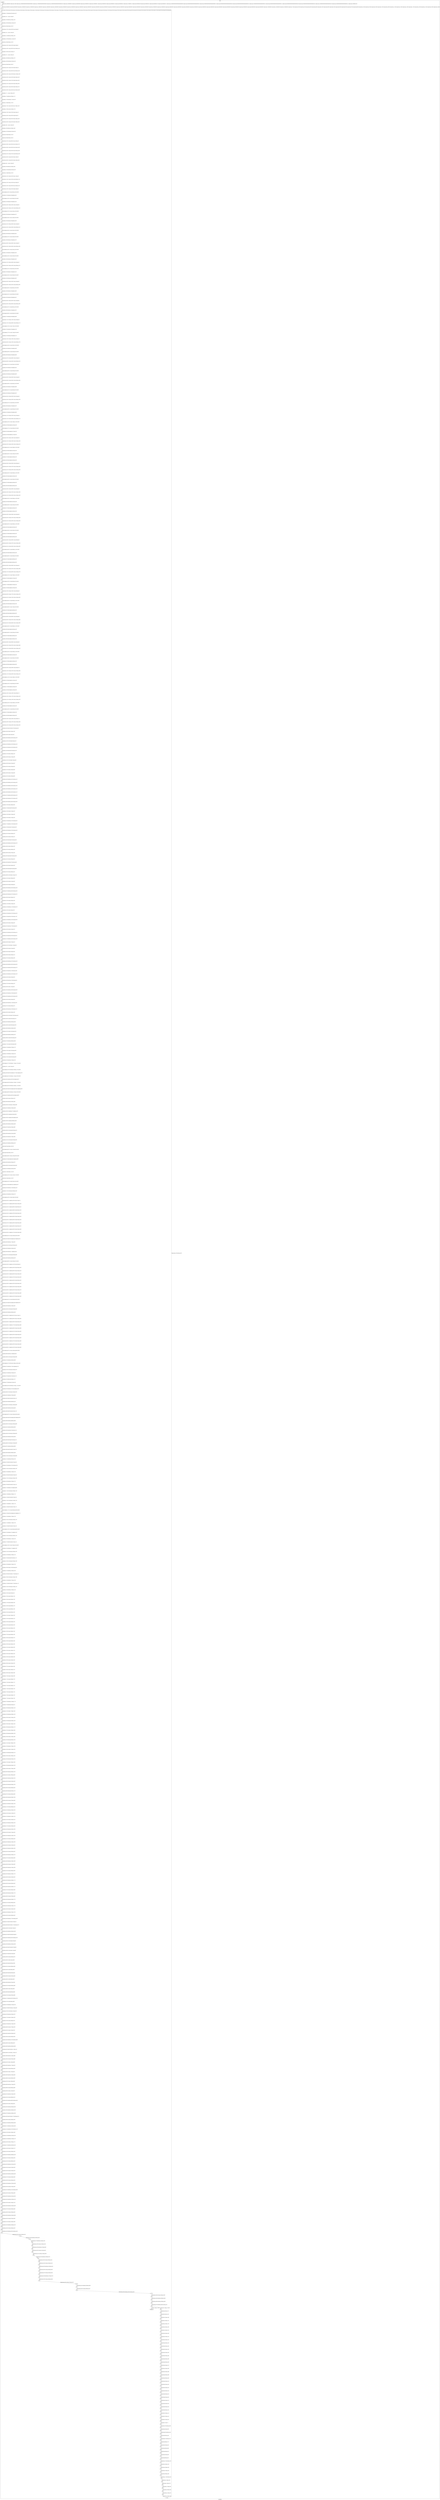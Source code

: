 digraph G {
label="Btor2XCFA";
subgraph cluster_0 {
label="main";
main_init[];
l1[];
l3[];
l4[];
l5[];
l6[];
l7[];
l8[];
l9[];
l10[];
l11[];
l12[];
l13[];
l14[];
l15[];
l16[];
l17[];
l18[];
l19[];
l20[];
l21[];
l22[];
l23[];
l24[];
l25[];
l26[];
l27[];
l28[];
l29[];
l30[];
l31[];
l32[];
l33[];
l34[];
l35[];
l36[];
l37[];
l38[];
l39[];
l40[];
l41[];
l42[];
l43[];
l44[];
l45[];
l46[];
l47[];
l48[];
l49[];
l50[];
l51[];
l52[];
l53[];
l54[];
l55[];
l56[];
l57[];
l58[];
l59[];
l60[];
l61[];
l62[];
l63[];
l64[];
l65[];
l66[];
l67[];
l68[];
l69[];
l70[];
l71[];
l72[];
l73[];
l74[];
l75[];
l76[];
l77[];
l78[];
l79[];
l80[];
l81[];
l82[];
l83[];
l84[];
l85[];
l86[];
l87[];
l88[];
l89[];
l90[];
l91[];
l92[];
l93[];
l94[];
l95[];
l96[];
l97[];
l98[];
l99[];
l100[];
l101[];
l102[];
l103[];
l104[];
l105[];
l106[];
l107[];
l108[];
l109[];
l110[];
l111[];
l112[];
l113[];
l114[];
l115[];
l116[];
l117[];
l118[];
l119[];
l120[];
l121[];
l122[];
l123[];
l124[];
l125[];
l126[];
l127[];
l128[];
l129[];
l130[];
l131[];
l132[];
l133[];
l134[];
l135[];
l136[];
l137[];
l138[];
l139[];
l140[];
l141[];
l142[];
l143[];
l144[];
l145[];
l146[];
l147[];
l148[];
l149[];
l150[];
l151[];
l152[];
l153[];
l154[];
l155[];
l156[];
l157[];
l158[];
l159[];
l160[];
l161[];
l162[];
l163[];
l164[];
l165[];
l166[];
l167[];
l168[];
l169[];
l170[];
l171[];
l172[];
l173[];
l174[];
l175[];
l176[];
l177[];
l178[];
l179[];
l180[];
l181[];
l182[];
l183[];
l184[];
l185[];
l186[];
l187[];
l188[];
l189[];
l190[];
l191[];
l192[];
l193[];
l194[];
l195[];
l196[];
l197[];
l198[];
l199[];
l200[];
l201[];
l202[];
l203[];
l204[];
l205[];
l206[];
l207[];
l208[];
l209[];
l210[];
l211[];
l212[];
l213[];
l214[];
l215[];
l216[];
l217[];
l218[];
l219[];
l220[];
l221[];
l222[];
l223[];
l224[];
l225[];
l226[];
l227[];
l228[];
l229[];
l230[];
l231[];
l232[];
l233[];
l234[];
l235[];
l236[];
l237[];
l238[];
l239[];
l240[];
l241[];
l242[];
l243[];
l244[];
l245[];
l246[];
l247[];
l248[];
l249[];
l250[];
l251[];
l252[];
l253[];
l254[];
l255[];
l256[];
l257[];
l258[];
l259[];
l260[];
l261[];
l262[];
l263[];
l264[];
l265[];
l266[];
l267[];
l268[];
l269[];
l270[];
l271[];
l272[];
l273[];
l274[];
l275[];
l276[];
l277[];
l278[];
l279[];
l280[];
l281[];
l282[];
l283[];
l284[];
l285[];
l286[];
l287[];
l288[];
l289[];
l290[];
l291[];
l292[];
l293[];
l294[];
l295[];
l296[];
l297[];
l298[];
l299[];
l300[];
l301[];
l302[];
l303[];
l304[];
l305[];
l306[];
l307[];
l308[];
l309[];
l310[];
l311[];
l312[];
l313[];
l314[];
l315[];
l316[];
l317[];
l318[];
l319[];
l320[];
l321[];
l322[];
l323[];
l324[];
l325[];
l326[];
l327[];
l328[];
l329[];
l330[];
l331[];
l332[];
l333[];
l334[];
l335[];
l336[];
l337[];
l338[];
l339[];
l340[];
l341[];
l342[];
l343[];
l344[];
l345[];
l346[];
l347[];
l348[];
l349[];
l350[];
l351[];
l352[];
l353[];
l354[];
l355[];
l356[];
l357[];
l358[];
l359[];
l360[];
l361[];
l362[];
l363[];
l364[];
l365[];
l366[];
l367[];
l368[];
l369[];
l370[];
l371[];
l372[];
l373[];
l374[];
l375[];
l376[];
l377[];
l378[];
l379[];
l380[];
l381[];
l382[];
l383[];
l384[];
l385[];
l386[];
l387[];
l388[];
l389[];
l390[];
l391[];
l392[];
l393[];
l394[];
l395[];
l396[];
l397[];
l398[];
l399[];
l400[];
l401[];
l402[];
l403[];
l404[];
l405[];
l406[];
l407[];
l408[];
l409[];
l410[];
l411[];
l412[];
l413[];
l414[];
l415[];
l416[];
l417[];
l418[];
l419[];
l420[];
l421[];
l422[];
l423[];
l424[];
l425[];
l426[];
l427[];
l428[];
l429[];
l430[];
l431[];
l432[];
l433[];
l434[];
l435[];
l436[];
l437[];
l438[];
l439[];
l440[];
l441[];
l442[];
l443[];
l444[];
l445[];
l446[];
l447[];
l448[];
l449[];
l450[];
l451[];
l452[];
l453[];
l454[];
l455[];
l456[];
l457[];
l458[];
l459[];
l460[];
l461[];
l462[];
l463[];
l464[];
l465[];
l466[];
l467[];
l468[];
l469[];
l470[];
l471[];
l472[];
l473[];
l474[];
l475[];
l476[];
l477[];
l478[];
l479[];
l480[];
l481[];
l482[];
l483[];
l484[];
l485[];
l486[];
l487[];
l488[];
l489[];
l490[];
l491[];
l492[];
l493[];
l494[];
l495[];
l496[];
l497[];
l498[];
l499[];
l500[];
l501[];
l502[];
l503[];
l504[];
l505[];
l506[];
l507[];
l508[];
l509[];
l510[];
l511[];
l512[];
l513[];
l514[];
l515[];
l516[];
l517[];
l518[];
l519[];
l520[];
l521[];
l522[];
l523[];
l524[];
l525[];
l526[];
l527[];
l528[];
l529[];
l530[];
l531[];
l532[];
l533[];
l534[];
l535[];
l536[];
l537[];
l538[];
l539[];
l540[];
l541[];
l542[];
l543[];
l544[];
l545[];
l546[];
l547[];
l548[];
l549[];
l550[];
l551[];
l552[];
l553[];
l554[];
l555[];
l556[];
l557[];
l558[];
l559[];
l560[];
l561[];
l562[];
l563[];
l564[];
l565[];
l566[];
l567[];
l568[];
l569[];
l570[];
l571[];
l572[];
l573[];
l574[];
l575[];
l576[];
l577[];
l578[];
l579[];
l580[];
l581[];
l582[];
l583[];
l584[];
l585[];
l586[];
l587[];
l588[];
l589[];
l590[];
l591[];
l592[];
l593[];
l594[];
l595[];
l596[];
l597[];
l598[];
l599[];
l600[];
l601[];
l602[];
l603[];
l604[];
l605[];
l606[];
l607[];
l608[];
l609[];
l610[];
l611[];
l612[];
l613[];
l614[];
l615[];
l616[];
l617[];
l618[];
l619[];
l620[];
l621[];
l622[];
l623[];
l624[];
l625[];
l626[];
l627[];
l628[];
l629[];
l630[];
l631[];
l632[];
l633[];
l634[];
l635[];
l636[];
l637[];
l638[];
l639[];
l640[];
l641[];
l642[];
l643[];
l644[];
l645[];
l646[];
l647[];
l648[];
l649[];
l650[];
l651[];
l652[];
l653[];
l654[];
l655[];
l656[];
l657[];
l658[];
l659[];
l660[];
l661[];
l662[];
l663[];
l664[];
l665[];
l666[];
l667[];
l668[];
l669[];
l670[];
l671[];
l672[];
l673[];
l674[];
l675[];
l676[];
l677[];
l678[];
l679[];
l680[];
l681[];
l682[];
l683[];
l684[];
l685[];
l686[];
l687[];
l688[];
l689[];
l690[];
l691[];
l692[];
l693[];
l694[];
l695[];
l696[];
l697[];
l698[];
l699[];
l700[];
l701[];
l702[];
l703[];
l704[];
l705[];
l706[];
l707[];
l708[];
l709[];
l710[];
l711[];
l712[];
l713[];
l714[];
l715[];
l716[];
l717[];
l718[];
l719[];
l720[];
l721[];
l722[];
l723[];
main_error[];
l724[];
l725[];
l726[];
l727[];
l728[];
l729[];
l730[];
l731[];
l732[];
l733[];
l734[];
l735[];
l736[];
l737[];
l738[];
l739[];
l740[];
l741[];
l742[];
l743[];
l744[];
l745[];
l746[];
l747[];
l748[];
l749[];
l750[];
l751[];
l752[];
l753[];
l754[];
l755[];
l756[];
l757[];
l758[];
l759[];
l760[];
l761[];
l762[];
l763[];
l764[];
l765[];
l766[];
l767[];
l768[];
l769[];
l770[];
l771[];
l772[];
l773[];
l774[];
l775[];
l776[];
l777[];
l778[];
l779[];
l780[];
l781[];
l782[];
l783[];
main_init -> l1 [label="[(assign const_5 #b00000000),(assign const_76 #b0),(assign const_130 #b00000000000000000000000000000001),(assign const_131 #b000000000000000000000000),(assign const_134 #b00000000000000000000000000001100),(assign const_154 #b00000001),(assign const_188 #b00000000),(assign const_234 #b00000010),(assign const_242 #b00000011),(assign const_250 #b00000100),(assign const_258 #b00000101),(assign const_266 #b00000110),(assign const_274 #b00000111),(assign const_282 #b00001000),(assign const_290 #b00001001),(assign const_298 #b00001010),(assign const_306 #b00001011),(assign const_314 #b00000000000000000000000000000000),(assign const_333 #b00000000000000000000000000000010),(assign const_343 #b00000000000000000000000000000011),(assign const_353 #b00000000000000000000000000000100),(assign const_363 #b00000000000000000000000000000101),(assign const_373 #b00000000000000000000000000000110),(assign const_383 #b00000000000000000000000000000111),(assign const_393 #b00000000000000000000000000001000),(assign const_403 #b00000000000000000000000000001001),(assign const_413 #b00000000000000000000000000001010),(assign const_423 #b00000000000000000000000000001011),(assign const_728 #b00001100)] "];
l3 -> l4 [label="[(havoc input_129),(havoc input_139),(havoc input_144),(havoc input_148),(havoc input_149),(havoc input_150),(havoc input_151),(havoc input_152),(havoc input_153),(havoc input_156),(havoc input_161),(havoc input_178),(havoc input_181),(havoc input_182),(havoc input_187),(havoc input_193),(havoc input_195),(havoc input_196),(havoc input_203),(havoc input_204),(havoc input_434),(havoc input_441),(havoc input_450),(havoc input_452),(havoc input_454),(havoc input_456),(havoc input_458),(havoc input_460),(havoc input_500),(havoc input_502),(havoc input_504),(havoc input_512),(havoc input_530),(havoc input_532),(havoc input_534)] "];
l4 -> l5 [label="[(assign binary_127 (bvand state_85 (bvnot state_125)))] "];
l5 -> l6 [label="[(assign binary_132 (++ const_131 state_6))] "];
l6 -> l7 [label="[(assign binary_133 (bvadd const_130 binary_132))] "];
l7 -> l8 [label="[(assign binary_135 (bvsrem binary_133 const_134))] "];
l8 -> l9 [label="[(assign slice_136 (extract binary_135 0 8))] "];
l9 -> l10 [label="[(assign ternary_137 (ite (= input_129 #b1) slice_136 state_6))] "];
l10 -> l11 [label="[(assign binary_140 (++ const_131 state_24))] "];
l11 -> l12 [label="[(assign binary_141 (bvadd const_130 binary_140))] "];
l12 -> l13 [label="[(assign binary_142 (bvsrem binary_141 const_134))] "];
l13 -> l14 [label="[(assign slice_143 (extract binary_142 0 8))] "];
l14 -> l15 [label="[(assign ternary_145 (ite (= input_144 #b1) state_20 state_8))] "];
l15 -> l16 [label="[(assign ternary_146 (ite (= input_139 #b1) slice_143 ternary_145))] "];
l16 -> l17 [label="[(assign binary_155 (bvxor const_154 state_12))] "];
l17 -> l18 [label="[(assign binary_157 (++ const_131 state_14))] "];
l18 -> l19 [label="[(assign binary_158 (bvadd const_130 binary_157))] "];
l19 -> l20 [label="[(assign binary_159 (bvsrem binary_158 const_134))] "];
l20 -> l21 [label="[(assign slice_160 (extract binary_159 0 8))] "];
l21 -> l22 [label="[(assign ternary_162 (ite (= input_161 #b1) state_16 state_10))] "];
l22 -> l23 [label="[(assign ternary_163 (ite (= input_156 #b1) slice_160 ternary_162))] "];
l23 -> l24 [label="[(assign ternary_164 (ite (= input_153 #b1) binary_155 ternary_163))] "];
l24 -> l25 [label="[(assign ternary_165 (ite (= input_152 #b1) state_24 ternary_164))] "];
l25 -> l26 [label="[(assign ternary_166 (ite (= input_151 #b1) state_26 ternary_165))] "];
l26 -> l27 [label="[(assign ternary_167 (ite (= input_150 #b1) state_18 ternary_166))] "];
l27 -> l28 [label="[(assign ternary_168 (ite (= input_149 #b1) state_20 ternary_167))] "];
l28 -> l29 [label="[(assign ternary_169 (ite (= input_148 #b1) slice_143 ternary_168))] "];
l29 -> l30 [label="[(assign binary_171 (++ const_131 binary_155))] "];
l30 -> l31 [label="[(assign binary_172 (bvadd const_130 binary_171))] "];
l31 -> l32 [label="[(assign binary_173 (bvsrem binary_172 const_134))] "];
l32 -> l33 [label="[(assign slice_174 (extract binary_173 0 8))] "];
l33 -> l34 [label="[(assign ternary_175 (ite (= input_153 #b1) slice_174 binary_155))] "];
l34 -> l35 [label="[(assign binary_176 (bvxor const_154 ternary_175))] "];
l35 -> l36 [label="[(assign ternary_179 (ite (= input_178 #b1) state_16 state_14))] "];
l36 -> l37 [label="[(assign ternary_183 (ite (= input_129 #b1) state_6 state_16))] "];
l37 -> l38 [label="[(assign ternary_184 (ite (= input_182 #b1) state_10 ternary_183))] "];
l38 -> l39 [label="[(assign ternary_185 (ite (= input_181 #b1) state_10 ternary_184))] "];
l39 -> l40 [label="[(assign binary_189 (++ const_131 state_18))] "];
l40 -> l41 [label="[(assign binary_190 (bvadd const_130 binary_189))] "];
l41 -> l42 [label="[(assign binary_191 (bvsrem binary_190 const_134))] "];
l42 -> l43 [label="[(assign slice_192 (extract binary_191 0 8))] "];
l43 -> l44 [label="[(assign slice_194 (extract binary_190 0 8))] "];
l44 -> l45 [label="[(assign ternary_197 (ite (= input_196 #b1) slice_143 state_18))] "];
l45 -> l46 [label="[(assign ternary_198 (ite (= input_195 #b1) slice_192 ternary_197))] "];
l46 -> l47 [label="[(assign ternary_199 (ite (= input_193 #b1) slice_194 ternary_198))] "];
l47 -> l48 [label="[(assign ternary_200 (ite (= input_150 #b1) slice_192 ternary_199))] "];
l48 -> l49 [label="[(assign ternary_201 (ite (= input_187 #b1) const_188 ternary_200))] "];
l49 -> l50 [label="[(assign ternary_205 (ite (= input_204 #b1) state_10 state_20))] "];
l50 -> l51 [label="[(assign ternary_206 (ite (= input_203 #b1) state_10 ternary_205))] "];
l51 -> l52 [label="[(assign binary_208 (++ const_131 state_22))] "];
l52 -> l53 [label="[(assign binary_209 (bvadd const_130 binary_208))] "];
l53 -> l54 [label="[(assign binary_210 (bvsrem binary_209 const_134))] "];
l54 -> l55 [label="[(assign slice_211 (extract binary_210 0 8))] "];
l55 -> l56 [label="[(assign ternary_212 (ite (= input_144 #b1) slice_211 state_22))] "];
l56 -> l57 [label="[(assign ternary_213 (ite (= input_152 #b1) const_188 ternary_212))] "];
l57 -> l58 [label="[(assign ternary_215 (ite (= input_144 #b1) slice_143 state_24))] "];
l58 -> l59 [label="[(assign ternary_216 (ite (= input_139 #b1) slice_143 ternary_215))] "];
l59 -> l60 [label="[(assign ternary_218 (ite (= input_152 #b1) state_24 state_26))] "];
l60 -> l61 [label="[(assign comparison_220 (ite (= const_188 slice_143) #b1 #b0))] "];
l61 -> l62 [label="[(assign binary_221 (bvand input_139 comparison_220))] "];
l62 -> l63 [label="[(assign comparison_222 (ite (= const_188 state_20) #b1 #b0))] "];
l63 -> l64 [label="[(assign binary_223 (bvand input_196 comparison_222))] "];
l64 -> l65 [label="[(assign ternary_224 (ite (= binary_223 #b1) const_154 state_28))] "];
l65 -> l66 [label="[(assign ternary_225 (ite (= binary_221 #b1) const_188 ternary_224))] "];
l66 -> l67 [label="[(assign comparison_227 (ite (= const_154 slice_143) #b1 #b0))] "];
l67 -> l68 [label="[(assign binary_228 (bvand input_139 comparison_227))] "];
l68 -> l69 [label="[(assign comparison_229 (ite (= const_154 state_20) #b1 #b0))] "];
l69 -> l70 [label="[(assign binary_230 (bvand input_196 comparison_229))] "];
l70 -> l71 [label="[(assign ternary_231 (ite (= binary_230 #b1) const_154 state_30))] "];
l71 -> l72 [label="[(assign ternary_232 (ite (= binary_228 #b1) const_188 ternary_231))] "];
l72 -> l73 [label="[(assign comparison_235 (ite (= const_234 slice_143) #b1 #b0))] "];
l73 -> l74 [label="[(assign binary_236 (bvand input_139 comparison_235))] "];
l74 -> l75 [label="[(assign comparison_237 (ite (= const_234 state_20) #b1 #b0))] "];
l75 -> l76 [label="[(assign binary_238 (bvand input_196 comparison_237))] "];
l76 -> l77 [label="[(assign ternary_239 (ite (= binary_238 #b1) const_154 state_32))] "];
l77 -> l78 [label="[(assign ternary_240 (ite (= binary_236 #b1) const_188 ternary_239))] "];
l78 -> l79 [label="[(assign comparison_243 (ite (= const_242 slice_143) #b1 #b0))] "];
l79 -> l80 [label="[(assign binary_244 (bvand input_139 comparison_243))] "];
l80 -> l81 [label="[(assign comparison_245 (ite (= const_242 state_20) #b1 #b0))] "];
l81 -> l82 [label="[(assign binary_246 (bvand input_196 comparison_245))] "];
l82 -> l83 [label="[(assign ternary_247 (ite (= binary_246 #b1) const_154 state_34))] "];
l83 -> l84 [label="[(assign ternary_248 (ite (= binary_244 #b1) const_188 ternary_247))] "];
l84 -> l85 [label="[(assign comparison_251 (ite (= const_250 slice_143) #b1 #b0))] "];
l85 -> l86 [label="[(assign binary_252 (bvand input_139 comparison_251))] "];
l86 -> l87 [label="[(assign comparison_253 (ite (= const_250 state_20) #b1 #b0))] "];
l87 -> l88 [label="[(assign binary_254 (bvand input_196 comparison_253))] "];
l88 -> l89 [label="[(assign ternary_255 (ite (= binary_254 #b1) const_154 state_36))] "];
l89 -> l90 [label="[(assign ternary_256 (ite (= binary_252 #b1) const_188 ternary_255))] "];
l90 -> l91 [label="[(assign comparison_259 (ite (= const_258 slice_143) #b1 #b0))] "];
l91 -> l92 [label="[(assign binary_260 (bvand input_139 comparison_259))] "];
l92 -> l93 [label="[(assign comparison_261 (ite (= const_258 state_20) #b1 #b0))] "];
l93 -> l94 [label="[(assign binary_262 (bvand input_196 comparison_261))] "];
l94 -> l95 [label="[(assign ternary_263 (ite (= binary_262 #b1) const_154 state_38))] "];
l95 -> l96 [label="[(assign ternary_264 (ite (= binary_260 #b1) const_188 ternary_263))] "];
l96 -> l97 [label="[(assign comparison_267 (ite (= const_266 slice_143) #b1 #b0))] "];
l97 -> l98 [label="[(assign binary_268 (bvand input_139 comparison_267))] "];
l98 -> l99 [label="[(assign comparison_269 (ite (= const_266 state_20) #b1 #b0))] "];
l99 -> l100 [label="[(assign binary_270 (bvand input_196 comparison_269))] "];
l100 -> l101 [label="[(assign ternary_271 (ite (= binary_270 #b1) const_154 state_40))] "];
l101 -> l102 [label="[(assign ternary_272 (ite (= binary_268 #b1) const_188 ternary_271))] "];
l102 -> l103 [label="[(assign comparison_275 (ite (= const_274 slice_143) #b1 #b0))] "];
l103 -> l104 [label="[(assign binary_276 (bvand input_139 comparison_275))] "];
l104 -> l105 [label="[(assign comparison_277 (ite (= const_274 state_20) #b1 #b0))] "];
l105 -> l106 [label="[(assign binary_278 (bvand input_196 comparison_277))] "];
l106 -> l107 [label="[(assign ternary_279 (ite (= binary_278 #b1) const_154 state_42))] "];
l107 -> l108 [label="[(assign ternary_280 (ite (= binary_276 #b1) const_188 ternary_279))] "];
l108 -> l109 [label="[(assign comparison_283 (ite (= const_282 slice_143) #b1 #b0))] "];
l109 -> l110 [label="[(assign binary_284 (bvand input_139 comparison_283))] "];
l110 -> l111 [label="[(assign comparison_285 (ite (= const_282 state_20) #b1 #b0))] "];
l111 -> l112 [label="[(assign binary_286 (bvand input_196 comparison_285))] "];
l112 -> l113 [label="[(assign ternary_287 (ite (= binary_286 #b1) const_154 state_44))] "];
l113 -> l114 [label="[(assign ternary_288 (ite (= binary_284 #b1) const_188 ternary_287))] "];
l114 -> l115 [label="[(assign comparison_291 (ite (= const_290 slice_143) #b1 #b0))] "];
l115 -> l116 [label="[(assign binary_292 (bvand input_139 comparison_291))] "];
l116 -> l117 [label="[(assign comparison_293 (ite (= const_290 state_20) #b1 #b0))] "];
l117 -> l118 [label="[(assign binary_294 (bvand input_196 comparison_293))] "];
l118 -> l119 [label="[(assign ternary_295 (ite (= binary_294 #b1) const_154 state_46))] "];
l119 -> l120 [label="[(assign ternary_296 (ite (= binary_292 #b1) const_188 ternary_295))] "];
l120 -> l121 [label="[(assign comparison_299 (ite (= const_298 slice_143) #b1 #b0))] "];
l121 -> l122 [label="[(assign binary_300 (bvand input_139 comparison_299))] "];
l122 -> l123 [label="[(assign comparison_301 (ite (= const_298 state_20) #b1 #b0))] "];
l123 -> l124 [label="[(assign binary_302 (bvand input_196 comparison_301))] "];
l124 -> l125 [label="[(assign ternary_303 (ite (= binary_302 #b1) const_154 state_48))] "];
l125 -> l126 [label="[(assign ternary_304 (ite (= binary_300 #b1) const_188 ternary_303))] "];
l126 -> l127 [label="[(assign comparison_307 (ite (= const_306 slice_143) #b1 #b0))] "];
l127 -> l128 [label="[(assign binary_308 (bvand input_139 comparison_307))] "];
l128 -> l129 [label="[(assign comparison_309 (ite (= const_306 state_20) #b1 #b0))] "];
l129 -> l130 [label="[(assign binary_310 (bvand input_196 comparison_309))] "];
l130 -> l131 [label="[(assign ternary_311 (ite (= binary_310 #b1) const_154 state_50))] "];
l131 -> l132 [label="[(assign ternary_312 (ite (= binary_308 #b1) const_188 ternary_311))] "];
l132 -> l133 [label="[(assign comparison_315 (ite (= const_314 binary_142) #b1 #b0))] "];
l133 -> l134 [label="[(assign binary_316 (bvand comparison_315 input_148))] "];
l134 -> l135 [label="[(assign comparison_317 (ite (= const_188 state_18) #b1 #b0))] "];
l135 -> l136 [label="[(assign binary_318 (bvand comparison_317 input_150))] "];
l136 -> l137 [label="[(assign binary_319 (bvand comparison_317 input_193))] "];
l137 -> l138 [label="[(assign ternary_320 (ite (= binary_319 #b1) const_188 state_52))] "];
l138 -> l139 [label="[(assign ternary_321 (ite (= binary_318 #b1) const_154 ternary_320))] "];
l139 -> l140 [label="[(assign ternary_322 (ite (= binary_316 #b1) const_154 ternary_321))] "];
l140 -> l141 [label="[(assign comparison_324 (ite (= const_130 binary_142) #b1 #b0))] "];
l141 -> l142 [label="[(assign binary_325 (bvand comparison_324 input_148))] "];
l142 -> l143 [label="[(assign comparison_326 (ite (= const_154 state_18) #b1 #b0))] "];
l143 -> l144 [label="[(assign binary_327 (bvand comparison_326 input_150))] "];
l144 -> l145 [label="[(assign binary_328 (bvand comparison_326 input_193))] "];
l145 -> l146 [label="[(assign ternary_329 (ite (= binary_328 #b1) const_188 state_54))] "];
l146 -> l147 [label="[(assign ternary_330 (ite (= binary_327 #b1) const_154 ternary_329))] "];
l147 -> l148 [label="[(assign ternary_331 (ite (= binary_325 #b1) const_154 ternary_330))] "];
l148 -> l149 [label="[(assign comparison_334 (ite (= const_333 binary_142) #b1 #b0))] "];
l149 -> l150 [label="[(assign binary_335 (bvand comparison_334 input_148))] "];
l150 -> l151 [label="[(assign comparison_336 (ite (= const_234 state_18) #b1 #b0))] "];
l151 -> l152 [label="[(assign binary_337 (bvand comparison_336 input_150))] "];
l152 -> l153 [label="[(assign binary_338 (bvand comparison_336 input_193))] "];
l153 -> l154 [label="[(assign ternary_339 (ite (= binary_338 #b1) const_188 state_56))] "];
l154 -> l155 [label="[(assign ternary_340 (ite (= binary_337 #b1) const_154 ternary_339))] "];
l155 -> l156 [label="[(assign ternary_341 (ite (= binary_335 #b1) const_154 ternary_340))] "];
l156 -> l157 [label="[(assign comparison_344 (ite (= const_343 binary_142) #b1 #b0))] "];
l157 -> l158 [label="[(assign binary_345 (bvand comparison_344 input_148))] "];
l158 -> l159 [label="[(assign comparison_346 (ite (= const_242 state_18) #b1 #b0))] "];
l159 -> l160 [label="[(assign binary_347 (bvand comparison_346 input_150))] "];
l160 -> l161 [label="[(assign binary_348 (bvand comparison_346 input_193))] "];
l161 -> l162 [label="[(assign ternary_349 (ite (= binary_348 #b1) const_188 state_58))] "];
l162 -> l163 [label="[(assign ternary_350 (ite (= binary_347 #b1) const_154 ternary_349))] "];
l163 -> l164 [label="[(assign ternary_351 (ite (= binary_345 #b1) const_154 ternary_350))] "];
l164 -> l165 [label="[(assign comparison_354 (ite (= const_353 binary_142) #b1 #b0))] "];
l165 -> l166 [label="[(assign binary_355 (bvand comparison_354 input_148))] "];
l166 -> l167 [label="[(assign comparison_356 (ite (= const_250 state_18) #b1 #b0))] "];
l167 -> l168 [label="[(assign binary_357 (bvand comparison_356 input_150))] "];
l168 -> l169 [label="[(assign binary_358 (bvand comparison_356 input_193))] "];
l169 -> l170 [label="[(assign ternary_359 (ite (= binary_358 #b1) const_188 state_60))] "];
l170 -> l171 [label="[(assign ternary_360 (ite (= binary_357 #b1) const_154 ternary_359))] "];
l171 -> l172 [label="[(assign ternary_361 (ite (= binary_355 #b1) const_154 ternary_360))] "];
l172 -> l173 [label="[(assign comparison_364 (ite (= const_363 binary_142) #b1 #b0))] "];
l173 -> l174 [label="[(assign binary_365 (bvand comparison_364 input_148))] "];
l174 -> l175 [label="[(assign comparison_366 (ite (= const_258 state_18) #b1 #b0))] "];
l175 -> l176 [label="[(assign binary_367 (bvand comparison_366 input_150))] "];
l176 -> l177 [label="[(assign binary_368 (bvand comparison_366 input_193))] "];
l177 -> l178 [label="[(assign ternary_369 (ite (= binary_368 #b1) const_188 state_62))] "];
l178 -> l179 [label="[(assign ternary_370 (ite (= binary_367 #b1) const_154 ternary_369))] "];
l179 -> l180 [label="[(assign ternary_371 (ite (= binary_365 #b1) const_154 ternary_370))] "];
l180 -> l181 [label="[(assign comparison_374 (ite (= const_373 binary_142) #b1 #b0))] "];
l181 -> l182 [label="[(assign binary_375 (bvand comparison_374 input_148))] "];
l182 -> l183 [label="[(assign comparison_376 (ite (= const_266 state_18) #b1 #b0))] "];
l183 -> l184 [label="[(assign binary_377 (bvand comparison_376 input_150))] "];
l184 -> l185 [label="[(assign binary_378 (bvand comparison_376 input_193))] "];
l185 -> l186 [label="[(assign ternary_379 (ite (= binary_378 #b1) const_188 state_64))] "];
l186 -> l187 [label="[(assign ternary_380 (ite (= binary_377 #b1) const_154 ternary_379))] "];
l187 -> l188 [label="[(assign ternary_381 (ite (= binary_375 #b1) const_154 ternary_380))] "];
l188 -> l189 [label="[(assign comparison_384 (ite (= const_383 binary_142) #b1 #b0))] "];
l189 -> l190 [label="[(assign binary_385 (bvand comparison_384 input_148))] "];
l190 -> l191 [label="[(assign comparison_386 (ite (= const_274 state_18) #b1 #b0))] "];
l191 -> l192 [label="[(assign binary_387 (bvand comparison_386 input_150))] "];
l192 -> l193 [label="[(assign binary_388 (bvand comparison_386 input_193))] "];
l193 -> l194 [label="[(assign ternary_389 (ite (= binary_388 #b1) const_188 state_66))] "];
l194 -> l195 [label="[(assign ternary_390 (ite (= binary_387 #b1) const_154 ternary_389))] "];
l195 -> l196 [label="[(assign ternary_391 (ite (= binary_385 #b1) const_154 ternary_390))] "];
l196 -> l197 [label="[(assign comparison_394 (ite (= const_393 binary_142) #b1 #b0))] "];
l197 -> l198 [label="[(assign binary_395 (bvand comparison_394 input_148))] "];
l198 -> l199 [label="[(assign comparison_396 (ite (= const_282 state_18) #b1 #b0))] "];
l199 -> l200 [label="[(assign binary_397 (bvand comparison_396 input_150))] "];
l200 -> l201 [label="[(assign binary_398 (bvand comparison_396 input_193))] "];
l201 -> l202 [label="[(assign ternary_399 (ite (= binary_398 #b1) const_188 state_68))] "];
l202 -> l203 [label="[(assign ternary_400 (ite (= binary_397 #b1) const_154 ternary_399))] "];
l203 -> l204 [label="[(assign ternary_401 (ite (= binary_395 #b1) const_154 ternary_400))] "];
l204 -> l205 [label="[(assign comparison_404 (ite (= const_403 binary_142) #b1 #b0))] "];
l205 -> l206 [label="[(assign binary_405 (bvand comparison_404 input_148))] "];
l206 -> l207 [label="[(assign comparison_406 (ite (= const_290 state_18) #b1 #b0))] "];
l207 -> l208 [label="[(assign binary_407 (bvand comparison_406 input_150))] "];
l208 -> l209 [label="[(assign binary_408 (bvand comparison_406 input_193))] "];
l209 -> l210 [label="[(assign ternary_409 (ite (= binary_408 #b1) const_188 state_70))] "];
l210 -> l211 [label="[(assign ternary_410 (ite (= binary_407 #b1) const_154 ternary_409))] "];
l211 -> l212 [label="[(assign ternary_411 (ite (= binary_405 #b1) const_154 ternary_410))] "];
l212 -> l213 [label="[(assign comparison_414 (ite (= const_413 binary_142) #b1 #b0))] "];
l213 -> l214 [label="[(assign binary_415 (bvand comparison_414 input_148))] "];
l214 -> l215 [label="[(assign comparison_416 (ite (= const_298 state_18) #b1 #b0))] "];
l215 -> l216 [label="[(assign binary_417 (bvand comparison_416 input_150))] "];
l216 -> l217 [label="[(assign binary_418 (bvand comparison_416 input_193))] "];
l217 -> l218 [label="[(assign ternary_419 (ite (= binary_418 #b1) const_188 state_72))] "];
l218 -> l219 [label="[(assign ternary_420 (ite (= binary_417 #b1) const_154 ternary_419))] "];
l219 -> l220 [label="[(assign ternary_421 (ite (= binary_415 #b1) const_154 ternary_420))] "];
l220 -> l221 [label="[(assign comparison_424 (ite (= const_423 binary_142) #b1 #b0))] "];
l221 -> l222 [label="[(assign binary_425 (bvand comparison_424 input_148))] "];
l222 -> l223 [label="[(assign comparison_426 (ite (= const_306 state_18) #b1 #b0))] "];
l223 -> l224 [label="[(assign binary_427 (bvand comparison_426 input_150))] "];
l224 -> l225 [label="[(assign binary_428 (bvand comparison_426 input_193))] "];
l225 -> l226 [label="[(assign ternary_429 (ite (= binary_428 #b1) const_188 state_74))] "];
l226 -> l227 [label="[(assign ternary_430 (ite (= binary_427 #b1) const_154 ternary_429))] "];
l227 -> l228 [label="[(assign ternary_431 (ite (= binary_425 #b1) const_154 ternary_430))] "];
l228 -> l229 [label="[(assign binary_435 (bvand (bvnot state_79) (bvnot input_434)))] "];
l229 -> l230 [label="[(assign binary_436 (bvor binary_435 input_129))] "];
l230 -> l231 [label="[(assign binary_438 (bvor state_81 input_434))] "];
l231 -> l232 [label="[(assign binary_439 (bvand binary_438 (bvnot input_129)))] "];
l232 -> l233 [label="[(assign binary_442 (bvor (bvnot state_83) input_441))] "];
l233 -> l234 [label="[(assign binary_443 (bvand binary_442 (bvnot input_144)))] "];
l234 -> l235 [label="[(assign binary_444 (bvand binary_443 (bvnot input_139)))] "];
l235 -> l236 [label="[(assign binary_446 (bvand state_85 (bvnot input_441)))] "];
l236 -> l237 [label="[(assign binary_447 (bvor binary_446 input_144))] "];
l237 -> l238 [label="[(assign binary_448 (bvor binary_447 input_139))] "];
l238 -> l239 [label="[(assign binary_451 (bvor (bvnot state_87) input_450))] "];
l239 -> l240 [label="[(assign binary_453 (bvor binary_451 input_452))] "];
l240 -> l241 [label="[(assign binary_455 (bvor binary_453 input_454))] "];
l241 -> l242 [label="[(assign binary_457 (bvor binary_455 input_456))] "];
l242 -> l243 [label="[(assign binary_459 (bvor binary_457 input_458))] "];
l243 -> l244 [label="[(assign binary_461 (bvor binary_459 input_460))] "];
l244 -> l245 [label="[(assign binary_462 (bvand binary_461 (bvnot input_161)))] "];
l245 -> l246 [label="[(assign binary_463 (bvand binary_462 (bvnot input_156)))] "];
l246 -> l247 [label="[(assign binary_464 (bvand binary_463 (bvnot input_153)))] "];
l247 -> l248 [label="[(assign binary_465 (bvand binary_464 (bvnot input_152)))] "];
l248 -> l249 [label="[(assign binary_466 (bvand binary_465 (bvnot input_151)))] "];
l249 -> l250 [label="[(assign binary_467 (bvand binary_466 (bvnot input_150)))] "];
l250 -> l251 [label="[(assign binary_468 (bvand binary_467 (bvnot input_149)))] "];
l251 -> l252 [label="[(assign binary_469 (bvand binary_468 (bvnot input_148)))] "];
l252 -> l253 [label="[(assign binary_470 (bvor binary_469 input_203))] "];
l253 -> l254 [label="[(assign binary_472 (bvand state_89 (bvnot input_450)))] "];
l254 -> l255 [label="[(assign binary_473 (bvor binary_472 input_161))] "];
l255 -> l256 [label="[(assign binary_474 (bvor binary_473 input_156))] "];
l256 -> l257 [label="[(assign binary_475 (bvor binary_474 input_153))] "];
l257 -> l258 [label="[(assign binary_476 (bvand binary_475 (bvnot input_204)))] "];
l258 -> l259 [label="[(assign binary_477 (bvand binary_476 (bvnot input_203)))] "];
l259 -> l260 [label="[(assign binary_479 (bvand state_91 (bvnot input_452)))] "];
l260 -> l261 [label="[(assign binary_480 (bvand binary_479 (bvnot input_182)))] "];
l261 -> l262 [label="[(assign binary_481 (bvor binary_480 input_152))] "];
l262 -> l263 [label="[(assign binary_482 (bvor binary_481 input_151))] "];
l263 -> l264 [label="[(assign binary_484 (bvand state_93 (bvnot input_454)))] "];
l264 -> l265 [label="[(assign binary_485 (bvand binary_484 (bvnot input_181)))] "];
l265 -> l266 [label="[(assign binary_486 (bvor binary_485 input_150))] "];
l266 -> l267 [label="[(assign binary_487 (bvor binary_486 input_149))] "];
l267 -> l268 [label="[(assign binary_488 (bvor binary_487 input_148))] "];
l268 -> l269 [label="[(assign binary_490 (bvand state_95 (bvnot input_456)))] "];
l269 -> l270 [label="[(assign binary_491 (bvor binary_490 input_204))] "];
l270 -> l271 [label="[(assign binary_493 (bvand state_97 (bvnot input_458)))] "];
l271 -> l272 [label="[(assign binary_494 (bvor binary_493 input_182))] "];
l272 -> l273 [label="[(assign binary_496 (bvand state_99 (bvnot input_460)))] "];
l273 -> l274 [label="[(assign binary_497 (bvor binary_496 input_181))] "];
l274 -> l275 [label="[(assign binary_499 (bvor (bvnot state_101) input_178))] "];
l275 -> l276 [label="[(assign binary_501 (bvor binary_499 input_500))] "];
l276 -> l277 [label="[(assign binary_503 (bvor binary_501 input_502))] "];
l277 -> l278 [label="[(assign binary_505 (bvor binary_503 input_504))] "];
l278 -> l279 [label="[(assign binary_506 (bvand binary_505 (bvnot input_129)))] "];
l279 -> l280 [label="[(assign binary_507 (bvand binary_506 (bvnot input_182)))] "];
l280 -> l281 [label="[(assign binary_508 (bvand binary_507 (bvnot input_181)))] "];
l281 -> l282 [label="[(assign binary_509 (bvor binary_508 input_161))] "];
l282 -> l283 [label="[(assign binary_510 (bvor binary_509 input_156))] "];
l283 -> l284 [label="[(assign binary_511 (bvor binary_510 input_153))] "];
l284 -> l285 [label="[(assign binary_513 (bvand binary_511 (bvnot input_512)))] "];
l285 -> l286 [label="[(assign binary_515 (bvor state_103 input_129))] "];
l286 -> l287 [label="[(assign binary_516 (bvand binary_515 (bvnot input_153)))] "];
l287 -> l288 [label="[(assign binary_518 (bvand state_105 (bvnot input_178)))] "];
l288 -> l289 [label="[(assign binary_519 (bvand binary_518 (bvnot input_500)))] "];
l289 -> l290 [label="[(assign binary_520 (bvor binary_519 input_182))] "];
l290 -> l291 [label="[(assign binary_522 (bvand state_107 (bvnot input_502)))] "];
l291 -> l292 [label="[(assign binary_523 (bvor binary_522 input_181))] "];
l292 -> l293 [label="[(assign binary_524 (bvand binary_523 (bvnot input_161)))] "];
l293 -> l294 [label="[(assign binary_526 (bvand state_109 (bvnot input_504)))] "];
l294 -> l295 [label="[(assign binary_527 (bvand binary_526 (bvnot input_156)))] "];
l295 -> l296 [label="[(assign binary_528 (bvor binary_527 input_512))] "];
l296 -> l297 [label="[(assign binary_531 (bvor (bvnot state_111) input_530))] "];
l297 -> l298 [label="[(assign binary_533 (bvor binary_531 input_532))] "];
l298 -> l299 [label="[(assign binary_535 (bvor binary_533 input_534))] "];
l299 -> l300 [label="[(assign binary_536 (bvor binary_535 input_151))] "];
l300 -> l301 [label="[(assign binary_537 (bvor binary_536 input_149))] "];
l301 -> l302 [label="[(assign binary_538 (bvand binary_537 (bvnot input_204)))] "];
l302 -> l303 [label="[(assign binary_539 (bvand binary_538 (bvnot input_203)))] "];
l303 -> l304 [label="[(assign binary_540 (bvand binary_539 (bvnot input_187)))] "];
l304 -> l305 [label="[(assign binary_542 (bvand state_113 (bvnot input_196)))] "];
l305 -> l306 [label="[(assign binary_543 (bvand binary_542 (bvnot input_144)))] "];
l306 -> l307 [label="[(assign binary_544 (bvor binary_543 input_204))] "];
l307 -> l308 [label="[(assign binary_546 (bvand state_115 (bvnot input_532)))] "];
l308 -> l309 [label="[(assign binary_547 (bvor binary_546 input_144))] "];
l309 -> l310 [label="[(assign binary_549 (bvor state_117 input_196))] "];
l310 -> l311 [label="[(assign binary_550 (bvand binary_549 (bvnot input_530)))] "];
l311 -> l312 [label="[(assign binary_552 (bvand state_119 (bvnot input_534)))] "];
l312 -> l313 [label="[(assign binary_553 (bvand binary_552 (bvnot input_149)))] "];
l313 -> l314 [label="[(assign binary_554 (bvor binary_553 input_203))] "];
l314 -> l315 [label="[(assign binary_556 (bvand state_121 (bvnot input_148)))] "];
l315 -> l316 [label="[(assign binary_557 (bvor binary_556 input_187))] "];
l316 -> l317 [label="[(assign binary_559 (bvand state_123 (bvnot input_151)))] "];
l317 -> l318 [label="[(assign binary_560 (bvor binary_559 input_148))] "];
l318 -> l319 [label="[(assign binary_562 (bvor (bvnot state_79) (bvnot input_434)))] "];
l319 -> l320 [label="[(assign binary_563 (bvor state_85 (bvnot input_441)))] "];
l320 -> l321 [label="[(assign binary_564 (bvand binary_562 binary_563))] "];
l321 -> l322 [label="[(assign binary_565 (bvor state_89 (bvnot input_450)))] "];
l322 -> l323 [label="[(assign binary_566 (bvand binary_564 binary_565))] "];
l323 -> l324 [label="[(assign binary_567 (bvor state_91 (bvnot input_452)))] "];
l324 -> l325 [label="[(assign binary_568 (bvand binary_566 binary_567))] "];
l325 -> l326 [label="[(assign binary_569 (bvor state_93 (bvnot input_454)))] "];
l326 -> l327 [label="[(assign binary_570 (bvand binary_568 binary_569))] "];
l327 -> l328 [label="[(assign binary_571 (bvor state_95 (bvnot input_456)))] "];
l328 -> l329 [label="[(assign binary_572 (bvand binary_570 binary_571))] "];
l329 -> l330 [label="[(assign binary_573 (bvor state_97 (bvnot input_458)))] "];
l330 -> l331 [label="[(assign binary_574 (bvand binary_572 binary_573))] "];
l331 -> l332 [label="[(assign binary_575 (bvor state_99 (bvnot input_460)))] "];
l332 -> l333 [label="[(assign binary_576 (bvand binary_574 binary_575))] "];
l333 -> l334 [label="[(assign comparison_577 (ite (bvule binary_171 binary_157) #b1 #b0))] "];
l334 -> l335 [label="[(assign binary_578 (++ const_131 state_16))] "];
l335 -> l336 [label="[(assign comparison_579 (ite (bvule binary_578 binary_157) #b1 #b0))] "];
l336 -> l337 [label="[(assign binary_580 (bvand (bvnot comparison_577) (bvnot comparison_579)))] "];
l337 -> l338 [label="[(assign comparison_581 (ite (bvule binary_171 binary_578) #b1 #b0))] "];
l338 -> l339 [label="[(assign binary_582 (bvand binary_580 (bvnot comparison_581)))] "];
l339 -> l340 [label="[(assign comparison_583 (ite (bvule binary_157 binary_171) #b1 #b0))] "];
l340 -> l341 [label="[(assign comparison_584 (ite (bvule binary_578 binary_171) #b1 #b0))] "];
l341 -> l342 [label="[(assign binary_585 (bvand (bvnot comparison_583) (bvnot comparison_584)))] "];
l342 -> l343 [label="[(assign comparison_586 (ite (bvule binary_157 binary_578) #b1 #b0))] "];
l343 -> l344 [label="[(assign binary_587 (bvand binary_585 (bvnot comparison_586)))] "];
l344 -> l345 [label="[(assign binary_588 (bvor binary_582 binary_587))] "];
l345 -> l346 [label="[(assign binary_589 (bvand state_105 binary_588))] "];
l346 -> l347 [label="[(assign binary_590 (bvor (bvnot input_178) binary_589))] "];
l347 -> l348 [label="[(assign binary_591 (bvand binary_576 binary_590))] "];
l348 -> l349 [label="[(assign binary_592 (bvor comparison_577 comparison_579))] "];
l349 -> l350 [label="[(assign binary_593 (bvor comparison_581 binary_592))] "];
l350 -> l351 [label="[(assign binary_594 (bvor comparison_583 comparison_584))] "];
l351 -> l352 [label="[(assign binary_595 (bvor comparison_586 binary_594))] "];
l352 -> l353 [label="[(assign binary_596 (bvand binary_593 binary_595))] "];
l353 -> l354 [label="[(assign binary_597 (bvand state_105 binary_596))] "];
l354 -> l355 [label="[(assign binary_598 (bvor (bvnot input_500) binary_597))] "];
l355 -> l356 [label="[(assign binary_599 (bvand binary_591 binary_598))] "];
l356 -> l357 [label="[(assign binary_600 (bvand state_107 binary_596))] "];
l357 -> l358 [label="[(assign binary_601 (bvor (bvnot input_502) binary_600))] "];
l358 -> l359 [label="[(assign binary_602 (bvand binary_599 binary_601))] "];
l359 -> l360 [label="[(assign slice_603 (extract binary_159 8 32))] "];
l360 -> l361 [label="[(assign comparison_604 (ite (= const_131 slice_603) #b1 #b0))] "];
l361 -> l362 [label="[(assign slice_605 (extract binary_159 0 8))] "];
l362 -> l363 [label="[(assign comparison_606 (ite (= binary_155 slice_605) #b1 #b0))] "];
l363 -> l364 [label="[(assign binary_607 (bvand comparison_604 comparison_606))] "];
l364 -> l365 [label="[(assign binary_608 (bvand state_109 binary_607))] "];
l365 -> l366 [label="[(assign binary_609 (bvor (bvnot input_504) binary_608))] "];
l366 -> l367 [label="[(assign binary_610 (bvand binary_602 binary_609))] "];
l367 -> l368 [label="[(assign slice_611 (extract binary_142 8 32))] "];
l368 -> l369 [label="[(assign comparison_612 (ite (= const_131 slice_611) #b1 #b0))] "];
l369 -> l370 [label="[(assign slice_613 (extract binary_142 0 8))] "];
l370 -> l371 [label="[(assign comparison_614 (ite (= state_20 slice_613) #b1 #b0))] "];
l371 -> l372 [label="[(assign binary_615 (bvand comparison_612 comparison_614))] "];
l372 -> l373 [label="[(assign binary_616 (bvand state_113 (bvnot binary_615)))] "];
l373 -> l374 [label="[(assign binary_617 (bvor (bvnot input_196) binary_616))] "];
l374 -> l375 [label="[(assign binary_618 (bvand binary_610 binary_617))] "];
l375 -> l376 [label="[(assign comparison_619 (ite (= state_18 state_20) #b1 #b0))] "];
l376 -> l377 [label="[(assign ternary_620 (ite (= comparison_416 #b1) state_72 state_74))] "];
l377 -> l378 [label="[(assign ternary_621 (ite (= comparison_406 #b1) state_70 ternary_620))] "];
l378 -> l379 [label="[(assign ternary_622 (ite (= comparison_396 #b1) state_68 ternary_621))] "];
l379 -> l380 [label="[(assign ternary_623 (ite (= comparison_386 #b1) state_66 ternary_622))] "];
l380 -> l381 [label="[(assign ternary_624 (ite (= comparison_376 #b1) state_64 ternary_623))] "];
l381 -> l382 [label="[(assign ternary_625 (ite (= comparison_366 #b1) state_62 ternary_624))] "];
l382 -> l383 [label="[(assign ternary_626 (ite (= comparison_356 #b1) state_60 ternary_625))] "];
l383 -> l384 [label="[(assign ternary_627 (ite (= comparison_346 #b1) state_58 ternary_626))] "];
l384 -> l385 [label="[(assign ternary_628 (ite (= comparison_336 #b1) state_56 ternary_627))] "];
l385 -> l386 [label="[(assign ternary_629 (ite (= comparison_326 #b1) state_54 ternary_628))] "];
l386 -> l387 [label="[(assign ternary_630 (ite (= comparison_317 #b1) state_52 ternary_629))] "];
l387 -> l388 [label="[(assign comparison_631 (ite (= const_154 ternary_630) #b1 #b0))] "];
l388 -> l389 [label="[(assign binary_632 (bvand (bvnot comparison_619) comparison_631))] "];
l389 -> l390 [label="[(assign binary_633 (bvand state_117 binary_632))] "];
l390 -> l391 [label="[(assign binary_634 (bvor (bvnot input_195) binary_633))] "];
l391 -> l392 [label="[(assign binary_635 (bvand binary_618 binary_634))] "];
l392 -> l393 [label="[(assign binary_636 (bvand state_117 comparison_619))] "];
l393 -> l394 [label="[(assign binary_637 (bvor (bvnot input_530) binary_636))] "];
l394 -> l395 [label="[(assign binary_638 (bvand binary_635 binary_637))] "];
l395 -> l396 [label="[(assign comparison_639 (ite (= const_234 state_22) #b1 #b0))] "];
l396 -> l397 [label="[(assign ternary_640 (ite (= comparison_414 #b1) state_48 state_50))] "];
l397 -> l398 [label="[(assign ternary_641 (ite (= comparison_404 #b1) state_46 ternary_640))] "];
l398 -> l399 [label="[(assign ternary_642 (ite (= comparison_394 #b1) state_44 ternary_641))] "];
l399 -> l400 [label="[(assign ternary_643 (ite (= comparison_384 #b1) state_42 ternary_642))] "];
l400 -> l401 [label="[(assign ternary_644 (ite (= comparison_374 #b1) state_40 ternary_643))] "];
l401 -> l402 [label="[(assign ternary_645 (ite (= comparison_364 #b1) state_38 ternary_644))] "];
l402 -> l403 [label="[(assign ternary_646 (ite (= comparison_354 #b1) state_36 ternary_645))] "];
l403 -> l404 [label="[(assign ternary_647 (ite (= comparison_344 #b1) state_34 ternary_646))] "];
l404 -> l405 [label="[(assign ternary_648 (ite (= comparison_334 #b1) state_32 ternary_647))] "];
l405 -> l406 [label="[(assign ternary_649 (ite (= comparison_324 #b1) state_30 ternary_648))] "];
l406 -> l407 [label="[(assign ternary_650 (ite (= comparison_315 #b1) state_28 ternary_649))] "];
l407 -> l408 [label="[(assign comparison_651 (ite (= const_188 ternary_650) #b1 #b0))] "];
l408 -> l409 [label="[(assign binary_652 (bvand (bvnot comparison_639) comparison_651))] "];
l409 -> l410 [label="[(assign binary_653 (bvand state_115 binary_652))] "];
l410 -> l411 [label="[(assign binary_654 (bvor (bvnot input_532) binary_653))] "];
l411 -> l412 [label="[(assign binary_655 (bvand binary_638 binary_654))] "];
l412 -> l413 [label="[(assign ternary_656 (ite (= comparison_301 #b1) state_72 state_74))] "];
l413 -> l414 [label="[(assign ternary_657 (ite (= comparison_293 #b1) state_70 ternary_656))] "];
l414 -> l415 [label="[(assign ternary_658 (ite (= comparison_285 #b1) state_68 ternary_657))] "];
l415 -> l416 [label="[(assign ternary_659 (ite (= comparison_277 #b1) state_66 ternary_658))] "];
l416 -> l417 [label="[(assign ternary_660 (ite (= comparison_269 #b1) state_64 ternary_659))] "];
l417 -> l418 [label="[(assign ternary_661 (ite (= comparison_261 #b1) state_62 ternary_660))] "];
l418 -> l419 [label="[(assign ternary_662 (ite (= comparison_253 #b1) state_60 ternary_661))] "];
l419 -> l420 [label="[(assign ternary_663 (ite (= comparison_245 #b1) state_58 ternary_662))] "];
l420 -> l421 [label="[(assign ternary_664 (ite (= comparison_237 #b1) state_56 ternary_663))] "];
l421 -> l422 [label="[(assign ternary_665 (ite (= comparison_229 #b1) state_54 ternary_664))] "];
l422 -> l423 [label="[(assign ternary_666 (ite (= comparison_222 #b1) state_52 ternary_665))] "];
l423 -> l424 [label="[(assign comparison_667 (ite (= const_154 ternary_666) #b1 #b0))] "];
l424 -> l425 [label="[(assign binary_668 (bvand state_119 comparison_667))] "];
l425 -> l426 [label="[(assign binary_669 (bvor (bvnot input_534) binary_668))] "];
l426 -> l427 [label="[(assign binary_670 (bvand binary_655 binary_669))] "];
l427 -> l428 [label="[(assign comparison_671 (ite (bvule const_134 binary_189) #b1 #b0))] "];
l428 -> l429 [label="[(assign binary_672 (bvand state_121 (bvnot comparison_671)))] "];
l429 -> l430 [label="[(assign binary_673 (bvor (bvnot input_193) binary_672))] "];
l430 -> l431 [label="[(assign binary_674 (bvand binary_670 binary_673))] "];
l431 -> l432 [label="[(assign binary_675 (bvand state_81 (bvnot state_101)))] "];
l432 -> l433 [label="[(assign binary_676 (bvadd const_353 binary_157))] "];
l433 -> l434 [label="[(assign binary_677 (bvsrem binary_676 const_134))] "];
l434 -> l435 [label="[(assign comparison_678 (ite (bvule binary_677 binary_171) #b1 #b0))] "];
l435 -> l436 [label="[(assign binary_679 (bvand binary_675 (bvnot comparison_678)))] "];
l436 -> l437 [label="[(assign binary_680 (bvor (bvnot input_129) binary_679))] "];
l437 -> l438 [label="[(assign binary_681 (bvand binary_674 binary_680))] "];
l438 -> l439 [label="[(assign binary_682 (bvand (bvnot state_83) state_113))] "];
l439 -> l440 [label="[(assign binary_683 (bvand binary_682 binary_615))] "];
l440 -> l441 [label="[(assign binary_684 (bvor (bvnot input_144) binary_683))] "];
l441 -> l442 [label="[(assign binary_685 (bvand binary_681 binary_684))] "];
l442 -> l443 [label="[(assign binary_686 (bvand (bvnot state_83) state_115))] "];
l443 -> l444 [label="[(assign comparison_687 (ite (= const_154 ternary_650) #b1 #b0))] "];
l444 -> l445 [label="[(assign binary_688 (bvand (bvnot comparison_639) comparison_687))] "];
l445 -> l446 [label="[(assign binary_689 (bvand binary_686 binary_688))] "];
l446 -> l447 [label="[(assign binary_690 (bvor (bvnot input_139) binary_689))] "];
l447 -> l448 [label="[(assign binary_691 (bvand binary_685 binary_690))] "];
l448 -> l449 [label="[(assign binary_692 (bvand state_91 (bvnot state_101)))] "];
l449 -> l450 [label="[(assign binary_693 (bvor (bvnot input_182) binary_692))] "];
l450 -> l451 [label="[(assign binary_694 (bvand binary_691 binary_693))] "];
l451 -> l452 [label="[(assign binary_695 (bvand state_93 (bvnot state_101)))] "];
l452 -> l453 [label="[(assign binary_696 (bvor (bvnot input_181) binary_695))] "];
l453 -> l454 [label="[(assign binary_697 (bvand binary_694 binary_696))] "];
l454 -> l455 [label="[(assign binary_698 (bvand (bvnot state_87) state_107))] "];
l455 -> l456 [label="[(assign binary_699 (bvand binary_698 binary_588))] "];
l456 -> l457 [label="[(assign binary_700 (bvor (bvnot input_161) binary_699))] "];
l457 -> l458 [label="[(assign binary_701 (bvand binary_697 binary_700))] "];
l458 -> l459 [label="[(assign binary_702 (bvand (bvnot state_87) state_109))] "];
l459 -> l460 [label="[(assign binary_703 (bvand binary_702 (bvnot binary_607)))] "];
l460 -> l461 [label="[(assign binary_704 (bvor (bvnot input_156) binary_703))] "];
l461 -> l462 [label="[(assign binary_705 (bvand binary_701 binary_704))] "];
l462 -> l463 [label="[(assign binary_706 (bvand (bvnot state_87) state_103))] "];
l463 -> l464 [label="[(assign binary_707 (bvor (bvnot input_153) binary_706))] "];
l464 -> l465 [label="[(assign binary_708 (bvand binary_705 binary_707))] "];
l465 -> l466 [label="[(assign binary_709 (bvand (bvnot state_87) state_115))] "];
l466 -> l467 [label="[(assign binary_710 (bvand binary_709 comparison_639))] "];
l467 -> l468 [label="[(assign binary_711 (bvor (bvnot input_152) binary_710))] "];
l468 -> l469 [label="[(assign binary_712 (bvand binary_708 binary_711))] "];
l469 -> l470 [label="[(assign binary_713 (bvand (bvnot state_87) state_123))] "];
l470 -> l471 [label="[(assign binary_714 (bvor (bvnot input_151) binary_713))] "];
l471 -> l472 [label="[(assign binary_715 (bvand binary_712 binary_714))] "];
l472 -> l473 [label="[(assign binary_716 (bvand (bvnot state_87) state_117))] "];
l473 -> l474 [label="[(assign comparison_717 (ite (= const_188 ternary_630) #b1 #b0))] "];
l474 -> l475 [label="[(assign binary_718 (bvand (bvnot comparison_619) comparison_717))] "];
l475 -> l476 [label="[(assign binary_719 (bvand binary_716 binary_718))] "];
l476 -> l477 [label="[(assign binary_720 (bvor (bvnot input_150) binary_719))] "];
l477 -> l478 [label="[(assign binary_721 (bvand binary_715 binary_720))] "];
l478 -> l479 [label="[(assign binary_722 (bvand (bvnot state_87) state_119))] "];
l479 -> l480 [label="[(assign comparison_723 (ite (= const_188 ternary_666) #b1 #b0))] "];
l480 -> l481 [label="[(assign binary_724 (bvand binary_722 comparison_723))] "];
l481 -> l482 [label="[(assign binary_725 (bvor (bvnot input_149) binary_724))] "];
l482 -> l483 [label="[(assign binary_726 (bvand binary_721 binary_725))] "];
l483 -> l484 [label="[(assign binary_727 (bvand (bvnot state_87) state_121))] "];
l484 -> l485 [label="[(assign comparison_729 (ite (= const_728 state_18) #b1 #b0))] "];
l485 -> l486 [label="[(assign binary_730 (bvand binary_727 comparison_729))] "];
l486 -> l487 [label="[(assign binary_731 (bvor (bvnot input_148) binary_730))] "];
l487 -> l488 [label="[(assign binary_732 (bvand binary_726 binary_731))] "];
l488 -> l489 [label="[(assign binary_733 (bvand state_89 (bvnot state_111)))] "];
l489 -> l490 [label="[(assign binary_734 (bvor (bvnot input_204) binary_733))] "];
l490 -> l491 [label="[(assign binary_735 (bvand binary_732 binary_734))] "];
l491 -> l492 [label="[(assign binary_736 (bvor binary_733 (bvnot input_203)))] "];
l492 -> l493 [label="[(assign binary_737 (bvand binary_735 binary_736))] "];
l493 -> l494 [label="[(assign binary_738 (bvand (bvnot state_77) (bvnot state_101)))] "];
l494 -> l495 [label="[(assign binary_739 (bvor (bvnot input_512) binary_738))] "];
l495 -> l496 [label="[(assign binary_740 (bvand binary_737 binary_739))] "];
l496 -> l497 [label="[(assign binary_741 (bvand (bvnot state_77) (bvnot state_111)))] "];
l497 -> l498 [label="[(assign binary_742 (bvor (bvnot input_187) binary_741))] "];
l498 -> l499 [label="[(assign binary_743 (bvand binary_740 binary_742))] "];
l499 -> l500 [label="[(assign binary_744 (bvor input_434 input_441))] "];
l500 -> l501 [label="[(assign binary_745 (bvor input_450 binary_744))] "];
l501 -> l502 [label="[(assign binary_746 (bvor input_452 binary_745))] "];
l502 -> l503 [label="[(assign binary_747 (bvor input_454 binary_746))] "];
l503 -> l504 [label="[(assign binary_748 (bvor input_456 binary_747))] "];
l504 -> l505 [label="[(assign binary_749 (bvor input_458 binary_748))] "];
l505 -> l506 [label="[(assign binary_750 (bvor input_460 binary_749))] "];
l506 -> l507 [label="[(assign binary_751 (bvor input_178 binary_750))] "];
l507 -> l508 [label="[(assign binary_752 (bvor input_500 binary_751))] "];
l508 -> l509 [label="[(assign binary_753 (bvor input_502 binary_752))] "];
l509 -> l510 [label="[(assign binary_754 (bvor input_504 binary_753))] "];
l510 -> l511 [label="[(assign binary_755 (bvor input_196 binary_754))] "];
l511 -> l512 [label="[(assign binary_756 (bvor input_195 binary_755))] "];
l512 -> l513 [label="[(assign binary_757 (bvor input_530 binary_756))] "];
l513 -> l514 [label="[(assign binary_758 (bvor input_532 binary_757))] "];
l514 -> l515 [label="[(assign binary_759 (bvor input_534 binary_758))] "];
l515 -> l516 [label="[(assign binary_760 (bvor input_193 binary_759))] "];
l516 -> l517 [label="[(assign binary_761 (bvor input_129 binary_760))] "];
l517 -> l518 [label="[(assign binary_762 (bvor input_144 binary_761))] "];
l518 -> l519 [label="[(assign binary_763 (bvor input_139 binary_762))] "];
l519 -> l520 [label="[(assign binary_764 (bvor input_182 binary_763))] "];
l520 -> l521 [label="[(assign binary_765 (bvor input_181 binary_764))] "];
l521 -> l522 [label="[(assign binary_766 (bvor input_161 binary_765))] "];
l522 -> l523 [label="[(assign binary_767 (bvor input_156 binary_766))] "];
l523 -> l524 [label="[(assign binary_768 (bvor input_153 binary_767))] "];
l524 -> l525 [label="[(assign binary_769 (bvor input_152 binary_768))] "];
l525 -> l526 [label="[(assign binary_770 (bvor input_151 binary_769))] "];
l526 -> l527 [label="[(assign binary_771 (bvor input_150 binary_770))] "];
l527 -> l528 [label="[(assign binary_772 (bvor input_149 binary_771))] "];
l528 -> l529 [label="[(assign binary_773 (bvor input_148 binary_772))] "];
l529 -> l530 [label="[(assign binary_774 (bvor input_204 binary_773))] "];
l530 -> l531 [label="[(assign binary_775 (bvor input_203 binary_774))] "];
l531 -> l532 [label="[(assign binary_776 (bvor input_512 binary_775))] "];
l532 -> l533 [label="[(assign binary_777 (bvor input_187 binary_776))] "];
l533 -> l534 [label="[(assign binary_778 (bvand binary_743 binary_777))] "];
l534 -> l535 [label="[(assign binary_779 (bvand input_434 input_441))] "];
l535 -> l536 [label="[(assign binary_780 (bvand input_450 binary_744))] "];
l536 -> l537 [label="[(assign binary_781 (bvor binary_779 binary_780))] "];
l537 -> l538 [label="[(assign binary_782 (bvand input_452 binary_745))] "];
l538 -> l539 [label="[(assign binary_783 (bvor binary_781 binary_782))] "];
l539 -> l540 [label="[(assign binary_784 (bvand input_454 binary_746))] "];
l540 -> l541 [label="[(assign binary_785 (bvor binary_783 binary_784))] "];
l541 -> l542 [label="[(assign binary_786 (bvand input_456 binary_747))] "];
l542 -> l543 [label="[(assign binary_787 (bvor binary_785 binary_786))] "];
l543 -> l544 [label="[(assign binary_788 (bvand input_458 binary_748))] "];
l544 -> l545 [label="[(assign binary_789 (bvor binary_787 binary_788))] "];
l545 -> l546 [label="[(assign binary_790 (bvand input_460 binary_749))] "];
l546 -> l547 [label="[(assign binary_791 (bvor binary_789 binary_790))] "];
l547 -> l548 [label="[(assign binary_792 (bvand input_178 binary_750))] "];
l548 -> l549 [label="[(assign binary_793 (bvor binary_791 binary_792))] "];
l549 -> l550 [label="[(assign binary_794 (bvand input_500 binary_751))] "];
l550 -> l551 [label="[(assign binary_795 (bvor binary_793 binary_794))] "];
l551 -> l552 [label="[(assign binary_796 (bvand input_502 binary_752))] "];
l552 -> l553 [label="[(assign binary_797 (bvor binary_795 binary_796))] "];
l553 -> l554 [label="[(assign binary_798 (bvand input_504 binary_753))] "];
l554 -> l555 [label="[(assign binary_799 (bvor binary_797 binary_798))] "];
l555 -> l556 [label="[(assign binary_800 (bvand input_196 binary_754))] "];
l556 -> l557 [label="[(assign binary_801 (bvor binary_799 binary_800))] "];
l557 -> l558 [label="[(assign binary_802 (bvand input_195 binary_755))] "];
l558 -> l559 [label="[(assign binary_803 (bvor binary_801 binary_802))] "];
l559 -> l560 [label="[(assign binary_804 (bvand input_530 binary_756))] "];
l560 -> l561 [label="[(assign binary_805 (bvor binary_803 binary_804))] "];
l561 -> l562 [label="[(assign binary_806 (bvand input_532 binary_757))] "];
l562 -> l563 [label="[(assign binary_807 (bvor binary_805 binary_806))] "];
l563 -> l564 [label="[(assign binary_808 (bvand input_534 binary_758))] "];
l564 -> l565 [label="[(assign binary_809 (bvor binary_807 binary_808))] "];
l565 -> l566 [label="[(assign binary_810 (bvand input_193 binary_759))] "];
l566 -> l567 [label="[(assign binary_811 (bvor binary_809 binary_810))] "];
l567 -> l568 [label="[(assign binary_812 (bvand input_129 binary_760))] "];
l568 -> l569 [label="[(assign binary_813 (bvor binary_811 binary_812))] "];
l569 -> l570 [label="[(assign binary_814 (bvand input_144 binary_761))] "];
l570 -> l571 [label="[(assign binary_815 (bvor binary_813 binary_814))] "];
l571 -> l572 [label="[(assign binary_816 (bvand input_139 binary_762))] "];
l572 -> l573 [label="[(assign binary_817 (bvor binary_815 binary_816))] "];
l573 -> l574 [label="[(assign binary_818 (bvand input_182 binary_763))] "];
l574 -> l575 [label="[(assign binary_819 (bvor binary_817 binary_818))] "];
l575 -> l576 [label="[(assign binary_820 (bvand input_181 binary_764))] "];
l576 -> l577 [label="[(assign binary_821 (bvor binary_819 binary_820))] "];
l577 -> l578 [label="[(assign binary_822 (bvand input_161 binary_765))] "];
l578 -> l579 [label="[(assign binary_823 (bvor binary_821 binary_822))] "];
l579 -> l580 [label="[(assign binary_824 (bvand input_156 binary_766))] "];
l580 -> l581 [label="[(assign binary_825 (bvor binary_823 binary_824))] "];
l581 -> l582 [label="[(assign binary_826 (bvand input_153 binary_767))] "];
l582 -> l583 [label="[(assign binary_827 (bvor binary_825 binary_826))] "];
l583 -> l584 [label="[(assign binary_828 (bvand input_152 binary_768))] "];
l584 -> l585 [label="[(assign binary_829 (bvor binary_827 binary_828))] "];
l585 -> l586 [label="[(assign binary_830 (bvand input_151 binary_769))] "];
l586 -> l587 [label="[(assign binary_831 (bvor binary_829 binary_830))] "];
l587 -> l588 [label="[(assign binary_832 (bvand input_150 binary_770))] "];
l588 -> l589 [label="[(assign binary_833 (bvor binary_831 binary_832))] "];
l589 -> l590 [label="[(assign binary_834 (bvand input_149 binary_771))] "];
l590 -> l591 [label="[(assign binary_835 (bvor binary_833 binary_834))] "];
l591 -> l592 [label="[(assign binary_836 (bvand input_148 binary_772))] "];
l592 -> l593 [label="[(assign binary_837 (bvor binary_835 binary_836))] "];
l593 -> l594 [label="[(assign binary_838 (bvand input_204 binary_773))] "];
l594 -> l595 [label="[(assign binary_839 (bvor binary_837 binary_838))] "];
l595 -> l596 [label="[(assign binary_840 (bvand input_203 binary_774))] "];
l596 -> l597 [label="[(assign binary_841 (bvor binary_839 binary_840))] "];
l597 -> l598 [label="[(assign binary_842 (bvand input_512 binary_775))] "];
l598 -> l599 [label="[(assign binary_843 (bvor binary_841 binary_842))] "];
l599 -> l600 [label="[(assign binary_844 (bvand input_187 binary_776))] "];
l600 -> l601 [label="[(assign binary_845 (bvor binary_843 binary_844))] "];
l601 -> l602 [label="[(assign binary_846 (bvand binary_778 (bvnot binary_845)))] "];
l602 -> l603 [label="[(assign binary_847 (bvand (bvnot state_79) state_81))] "];
l603 -> l604 [label="[(assign binary_848 (bvand (bvnot state_77) (bvnot binary_847)))] "];
l604 -> l605 [label="[(assign binary_849 (bvor (bvnot state_79) state_81))] "];
l605 -> l606 [label="[(assign binary_850 (bvand binary_848 binary_849))] "];
l606 -> l607 [label="[(assign binary_851 (bvand (bvnot state_83) state_85))] "];
l607 -> l608 [label="[(assign binary_852 (bvand binary_850 (bvnot binary_851)))] "];
l608 -> l609 [label="[(assign binary_853 (bvor (bvnot state_83) state_85))] "];
l609 -> l610 [label="[(assign binary_854 (bvand binary_852 binary_853))] "];
l610 -> l611 [label="[(assign binary_855 (bvand (bvnot state_87) state_89))] "];
l611 -> l612 [label="[(assign binary_856 (bvor (bvnot state_87) state_89))] "];
l612 -> l613 [label="[(assign binary_857 (bvand state_91 binary_856))] "];
l613 -> l614 [label="[(assign binary_858 (bvor binary_855 binary_857))] "];
l614 -> l615 [label="[(assign binary_859 (bvor state_91 binary_856))] "];
l615 -> l616 [label="[(assign binary_860 (bvand state_93 binary_859))] "];
l616 -> l617 [label="[(assign binary_861 (bvor binary_858 binary_860))] "];
l617 -> l618 [label="[(assign binary_862 (bvor state_93 binary_859))] "];
l618 -> l619 [label="[(assign binary_863 (bvand state_95 binary_862))] "];
l619 -> l620 [label="[(assign binary_864 (bvor binary_861 binary_863))] "];
l620 -> l621 [label="[(assign binary_865 (bvor state_95 binary_862))] "];
l621 -> l622 [label="[(assign binary_866 (bvand state_97 binary_865))] "];
l622 -> l623 [label="[(assign binary_867 (bvor binary_864 binary_866))] "];
l623 -> l624 [label="[(assign binary_868 (bvor state_97 binary_865))] "];
l624 -> l625 [label="[(assign binary_869 (bvand state_99 binary_868))] "];
l625 -> l626 [label="[(assign binary_870 (bvor binary_867 binary_869))] "];
l626 -> l627 [label="[(assign binary_871 (bvand binary_854 (bvnot binary_870)))] "];
l627 -> l628 [label="[(assign binary_872 (bvor state_99 binary_868))] "];
l628 -> l629 [label="[(assign binary_873 (bvand binary_871 binary_872))] "];
l629 -> l630 [label="[(assign binary_874 (bvand (bvnot state_101) state_103))] "];
l630 -> l631 [label="[(assign binary_875 (bvor (bvnot state_101) state_103))] "];
l631 -> l632 [label="[(assign binary_876 (bvand state_105 binary_875))] "];
l632 -> l633 [label="[(assign binary_877 (bvor binary_874 binary_876))] "];
l633 -> l634 [label="[(assign binary_878 (bvor state_105 binary_875))] "];
l634 -> l635 [label="[(assign binary_879 (bvand state_107 binary_878))] "];
l635 -> l636 [label="[(assign binary_880 (bvor binary_877 binary_879))] "];
l636 -> l637 [label="[(assign binary_881 (bvor state_107 binary_878))] "];
l637 -> l638 [label="[(assign binary_882 (bvand state_109 binary_881))] "];
l638 -> l639 [label="[(assign binary_883 (bvor binary_880 binary_882))] "];
l639 -> l640 [label="[(assign binary_884 (bvand binary_873 (bvnot binary_883)))] "];
l640 -> l641 [label="[(assign binary_885 (bvor state_109 binary_881))] "];
l641 -> l642 [label="[(assign binary_886 (bvand binary_884 binary_885))] "];
l642 -> l643 [label="[(assign binary_887 (bvand (bvnot state_111) state_113))] "];
l643 -> l644 [label="[(assign binary_888 (bvor (bvnot state_111) state_113))] "];
l644 -> l645 [label="[(assign binary_889 (bvand state_115 binary_888))] "];
l645 -> l646 [label="[(assign binary_890 (bvor binary_887 binary_889))] "];
l646 -> l647 [label="[(assign binary_891 (bvor state_115 binary_888))] "];
l647 -> l648 [label="[(assign binary_892 (bvand state_117 binary_891))] "];
l648 -> l649 [label="[(assign binary_893 (bvor binary_890 binary_892))] "];
l649 -> l650 [label="[(assign binary_894 (bvor state_117 binary_891))] "];
l650 -> l651 [label="[(assign binary_895 (bvand state_119 binary_894))] "];
l651 -> l652 [label="[(assign binary_896 (bvor binary_893 binary_895))] "];
l652 -> l653 [label="[(assign binary_897 (bvor state_119 binary_894))] "];
l653 -> l654 [label="[(assign binary_898 (bvand state_121 binary_897))] "];
l654 -> l655 [label="[(assign binary_899 (bvor binary_896 binary_898))] "];
l655 -> l656 [label="[(assign binary_900 (bvor state_121 binary_897))] "];
l656 -> l657 [label="[(assign binary_901 (bvand state_123 binary_900))] "];
l657 -> l658 [label="[(assign binary_902 (bvor binary_899 binary_901))] "];
l658 -> l659 [label="[(assign binary_903 (bvand binary_886 (bvnot binary_902)))] "];
l659 -> l660 [label="[(assign binary_904 (bvor state_123 binary_900))] "];
l660 -> l661 [label="[(assign binary_905 (bvand binary_903 binary_904))] "];
l661 -> l662 [label="[(assign binary_906 (bvand binary_846 binary_905))] "];
l662 -> l663 [label="[(assign binary_907 (bvand binary_436 binary_439))] "];
l663 -> l664 [label="[(assign binary_908 (bvand (bvnot state_77) (bvnot binary_907)))] "];
l664 -> l665 [label="[(assign binary_909 (bvor binary_436 binary_439))] "];
l665 -> l666 [label="[(assign binary_910 (bvand binary_908 binary_909))] "];
l666 -> l667 [label="[(assign binary_911 (bvand binary_444 binary_448))] "];
l667 -> l668 [label="[(assign binary_912 (bvand binary_910 (bvnot binary_911)))] "];
l668 -> l669 [label="[(assign binary_913 (bvor binary_444 binary_448))] "];
l669 -> l670 [label="[(assign binary_914 (bvand binary_912 binary_913))] "];
l670 -> l671 [label="[(assign binary_915 (bvand binary_470 binary_477))] "];
l671 -> l672 [label="[(assign binary_916 (bvor binary_470 binary_477))] "];
l672 -> l673 [label="[(assign binary_917 (bvand binary_482 binary_916))] "];
l673 -> l674 [label="[(assign binary_918 (bvor binary_915 binary_917))] "];
l674 -> l675 [label="[(assign binary_919 (bvor binary_482 binary_916))] "];
l675 -> l676 [label="[(assign binary_920 (bvand binary_488 binary_919))] "];
l676 -> l677 [label="[(assign binary_921 (bvor binary_918 binary_920))] "];
l677 -> l678 [label="[(assign binary_922 (bvor binary_488 binary_919))] "];
l678 -> l679 [label="[(assign binary_923 (bvand binary_491 binary_922))] "];
l679 -> l680 [label="[(assign binary_924 (bvor binary_921 binary_923))] "];
l680 -> l681 [label="[(assign binary_925 (bvor binary_491 binary_922))] "];
l681 -> l682 [label="[(assign binary_926 (bvand binary_494 binary_925))] "];
l682 -> l683 [label="[(assign binary_927 (bvor binary_924 binary_926))] "];
l683 -> l684 [label="[(assign binary_928 (bvor binary_494 binary_925))] "];
l684 -> l685 [label="[(assign binary_929 (bvand binary_497 binary_928))] "];
l685 -> l686 [label="[(assign binary_930 (bvor binary_927 binary_929))] "];
l686 -> l687 [label="[(assign binary_931 (bvand binary_914 (bvnot binary_930)))] "];
l687 -> l688 [label="[(assign binary_932 (bvor binary_497 binary_928))] "];
l688 -> l689 [label="[(assign binary_933 (bvand binary_931 binary_932))] "];
l689 -> l690 [label="[(assign binary_934 (bvand binary_516 binary_513))] "];
l690 -> l691 [label="[(assign binary_935 (bvor binary_516 binary_513))] "];
l691 -> l692 [label="[(assign binary_936 (bvand binary_520 binary_935))] "];
l692 -> l693 [label="[(assign binary_937 (bvor binary_934 binary_936))] "];
l693 -> l694 [label="[(assign binary_938 (bvor binary_520 binary_935))] "];
l694 -> l695 [label="[(assign binary_939 (bvand binary_524 binary_938))] "];
l695 -> l696 [label="[(assign binary_940 (bvor binary_937 binary_939))] "];
l696 -> l697 [label="[(assign binary_941 (bvor binary_524 binary_938))] "];
l697 -> l698 [label="[(assign binary_942 (bvand binary_528 binary_941))] "];
l698 -> l699 [label="[(assign binary_943 (bvor binary_940 binary_942))] "];
l699 -> l700 [label="[(assign binary_944 (bvand binary_933 (bvnot binary_943)))] "];
l700 -> l701 [label="[(assign binary_945 (bvor binary_528 binary_941))] "];
l701 -> l702 [label="[(assign binary_946 (bvand binary_944 binary_945))] "];
l702 -> l703 [label="[(assign binary_947 (bvand binary_544 binary_540))] "];
l703 -> l704 [label="[(assign binary_948 (bvor binary_544 binary_540))] "];
l704 -> l705 [label="[(assign binary_949 (bvand binary_547 binary_948))] "];
l705 -> l706 [label="[(assign binary_950 (bvor binary_947 binary_949))] "];
l706 -> l707 [label="[(assign binary_951 (bvor binary_547 binary_948))] "];
l707 -> l708 [label="[(assign binary_952 (bvand binary_550 binary_951))] "];
l708 -> l709 [label="[(assign binary_953 (bvor binary_950 binary_952))] "];
l709 -> l710 [label="[(assign binary_954 (bvor binary_550 binary_951))] "];
l710 -> l711 [label="[(assign binary_955 (bvand binary_554 binary_954))] "];
l711 -> l712 [label="[(assign binary_956 (bvor binary_953 binary_955))] "];
l712 -> l713 [label="[(assign binary_957 (bvor binary_554 binary_954))] "];
l713 -> l714 [label="[(assign binary_958 (bvand binary_557 binary_957))] "];
l714 -> l715 [label="[(assign binary_959 (bvor binary_956 binary_958))] "];
l715 -> l716 [label="[(assign binary_960 (bvor binary_557 binary_957))] "];
l716 -> l717 [label="[(assign binary_961 (bvand binary_560 binary_960))] "];
l717 -> l718 [label="[(assign binary_962 (bvor binary_959 binary_961))] "];
l718 -> l719 [label="[(assign binary_963 (bvand binary_946 (bvnot binary_962)))] "];
l719 -> l720 [label="[(assign binary_964 (bvor binary_560 binary_960))] "];
l720 -> l721 [label="[(assign binary_965 (bvand binary_963 binary_964))] "];
l721 -> l722 [label="[(assign binary_966 (bvand binary_906 binary_965))] "];
l722 -> l723 [label="[(assign binary_967 (bvand binary_966 (bvnot state_125)))] "];
l723 -> main_error [label="[(assume (= binary_127 #b1))] "];
l723 -> l724 [label="[(assume (not (= binary_127 #b1)))] "];
l724 -> l725 [label="[(assign state_6 ternary_137)] "];
l725 -> l726 [label="[(assign state_8 ternary_146)] "];
l726 -> l727 [label="[(assign state_10 ternary_169)] "];
l727 -> l728 [label="[(assign state_12 binary_176)] "];
l728 -> l729 [label="[(assign state_14 ternary_179)] "];
l729 -> l730 [label="[(assign state_16 ternary_185)] "];
l730 -> l731 [label="[(assign state_18 ternary_201)] "];
l731 -> l732 [label="[(assign state_20 ternary_206)] "];
l732 -> l733 [label="[(assign state_22 ternary_213)] "];
l733 -> l734 [label="[(assign state_24 ternary_216)] "];
l734 -> l735 [label="[(assign state_26 ternary_218)] "];
l735 -> l736 [label="[(assign state_28 ternary_225)] "];
l736 -> l737 [label="[(assign state_30 ternary_232)] "];
l737 -> l738 [label="[(assign state_32 ternary_240)] "];
l738 -> l739 [label="[(assign state_34 ternary_248)] "];
l739 -> l740 [label="[(assign state_36 ternary_256)] "];
l740 -> l741 [label="[(assign state_38 ternary_264)] "];
l741 -> l742 [label="[(assign state_40 ternary_272)] "];
l742 -> l743 [label="[(assign state_42 ternary_280)] "];
l743 -> l744 [label="[(assign state_44 ternary_288)] "];
l744 -> l745 [label="[(assign state_46 ternary_296)] "];
l745 -> l746 [label="[(assign state_48 ternary_304)] "];
l746 -> l747 [label="[(assign state_50 ternary_312)] "];
l747 -> l748 [label="[(assign state_52 ternary_322)] "];
l748 -> l749 [label="[(assign state_54 ternary_331)] "];
l749 -> l750 [label="[(assign state_56 ternary_341)] "];
l750 -> l751 [label="[(assign state_58 ternary_351)] "];
l751 -> l752 [label="[(assign state_60 ternary_361)] "];
l752 -> l753 [label="[(assign state_62 ternary_371)] "];
l753 -> l754 [label="[(assign state_64 ternary_381)] "];
l754 -> l755 [label="[(assign state_66 ternary_391)] "];
l755 -> l756 [label="[(assign state_68 ternary_401)] "];
l756 -> l757 [label="[(assign state_70 ternary_411)] "];
l757 -> l758 [label="[(assign state_72 ternary_421)] "];
l758 -> l759 [label="[(assign state_74 ternary_431)] "];
l759 -> l760 [label="[(assign state_77 state_77)] "];
l760 -> l761 [label="[(assign state_79 (bvnot binary_436))] "];
l761 -> l762 [label="[(assign state_81 binary_439)] "];
l762 -> l763 [label="[(assign state_83 (bvnot binary_444))] "];
l763 -> l764 [label="[(assign state_85 binary_448)] "];
l764 -> l765 [label="[(assign state_87 (bvnot binary_470))] "];
l765 -> l766 [label="[(assign state_89 binary_477)] "];
l766 -> l767 [label="[(assign state_91 binary_482)] "];
l767 -> l768 [label="[(assign state_93 binary_488)] "];
l768 -> l769 [label="[(assign state_95 binary_491)] "];
l769 -> l770 [label="[(assign state_97 binary_494)] "];
l770 -> l771 [label="[(assign state_99 binary_497)] "];
l771 -> l772 [label="[(assign state_101 (bvnot binary_513))] "];
l772 -> l773 [label="[(assign state_103 binary_516)] "];
l773 -> l774 [label="[(assign state_105 binary_520)] "];
l774 -> l775 [label="[(assign state_107 binary_524)] "];
l775 -> l776 [label="[(assign state_109 binary_528)] "];
l776 -> l777 [label="[(assign state_111 (bvnot binary_540))] "];
l777 -> l778 [label="[(assign state_113 binary_544)] "];
l778 -> l779 [label="[(assign state_115 binary_547)] "];
l779 -> l780 [label="[(assign state_117 binary_550)] "];
l780 -> l781 [label="[(assign state_119 binary_554)] "];
l781 -> l782 [label="[(assign state_121 binary_557)] "];
l782 -> l783 [label="[(assign state_123 binary_560)] "];
l783 -> l3 [label="[(assign state_125 (bvnot binary_967))] "];
l1 -> l3 [label="[(assign state_6 #b00000000),(assign state_8 #b00000000),(assign state_10 #b00000000),(assign state_12 #b00000000),(assign state_14 #b00000000),(assign state_16 #b00000000),(assign state_18 #b00000000),(assign state_20 #b00000000),(assign state_22 #b00000000),(assign state_24 #b00000000),(assign state_26 #b00000000),(assign state_28 #b00000000),(assign state_30 #b00000000),(assign state_32 #b00000000),(assign state_34 #b00000000),(assign state_36 #b00000000),(assign state_38 #b00000000),(assign state_40 #b00000000),(assign state_42 #b00000000),(assign state_44 #b00000000),(assign state_46 #b00000000),(assign state_48 #b00000000),(assign state_50 #b00000000),(assign state_52 #b00000000),(assign state_54 #b00000000),(assign state_56 #b00000000),(assign state_58 #b00000000),(assign state_60 #b00000000),(assign state_62 #b00000000),(assign state_64 #b00000000),(assign state_66 #b00000000),(assign state_68 #b00000000),(assign state_70 #b00000000),(assign state_72 #b00000000),(assign state_74 #b00000000),(assign state_77 #b0),(assign state_79 #b0),(assign state_81 #b0),(assign state_83 #b0),(assign state_85 #b0),(assign state_87 #b0),(assign state_89 #b0),(assign state_91 #b0),(assign state_93 #b0),(assign state_95 #b0),(assign state_97 #b0),(assign state_99 #b0),(assign state_101 #b0),(assign state_103 #b0),(assign state_105 #b0),(assign state_107 #b0),(assign state_109 #b0),(assign state_111 #b0),(assign state_113 #b0),(assign state_115 #b0),(assign state_117 #b0),(assign state_119 #b0),(assign state_121 #b0),(assign state_123 #b0),(assign state_125 #b0)] "];

}
}
